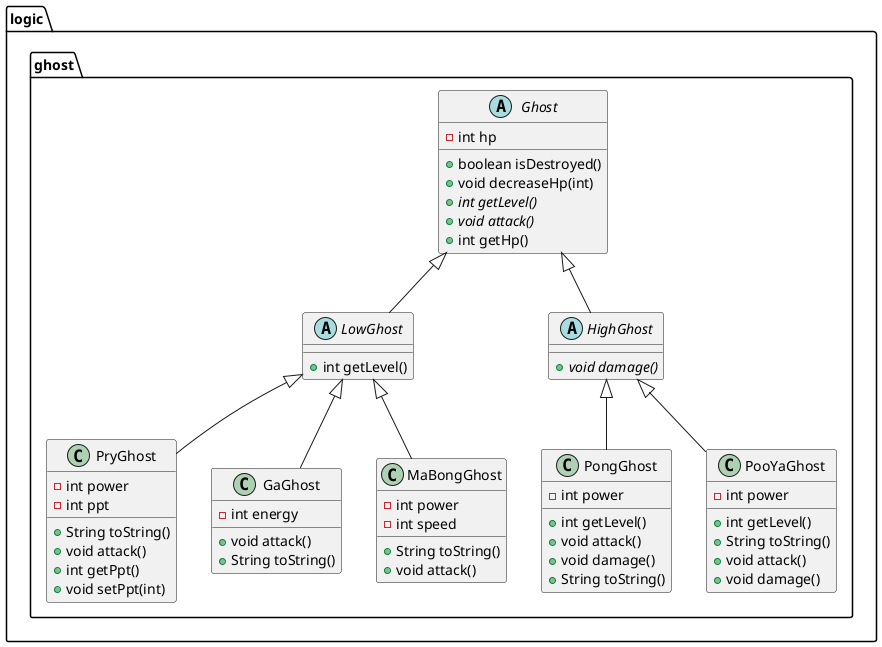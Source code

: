 @startuml
class logic.ghost.PongGhost {
- int power
+ int getLevel()
+ void attack()
+ void damage()
+ String toString()
}
class logic.ghost.PooYaGhost {
- int power
+ int getLevel()
+ String toString()
+ void attack()
+ void damage()
}
abstract class logic.ghost.Ghost {
- int hp
+ boolean isDestroyed()
+ void decreaseHp(int)
+ {abstract}int getLevel()
+ {abstract}void attack()
+ int getHp()
}
class logic.ghost.PryGhost {
- int power
- int ppt
+ String toString()
+ void attack()
+ int getPpt()
+ void setPpt(int)
}
abstract class logic.ghost.LowGhost {
+ int getLevel()
}
abstract class logic.ghost.HighGhost {
+ {abstract}void damage()
}
class logic.ghost.GaGhost {
- int energy
+ void attack()
+ String toString()
}
class logic.ghost.MaBongGhost {
- int power
- int speed
+ String toString()
+ void attack()
}


logic.ghost.HighGhost <|-- logic.ghost.PongGhost
logic.ghost.HighGhost <|-- logic.ghost.PooYaGhost
logic.ghost.LowGhost <|-- logic.ghost.PryGhost
logic.ghost.Ghost <|-- logic.ghost.LowGhost
logic.ghost.Ghost <|-- logic.ghost.HighGhost
logic.ghost.LowGhost <|-- logic.ghost.GaGhost
logic.ghost.LowGhost <|-- logic.ghost.MaBongGhost
@enduml